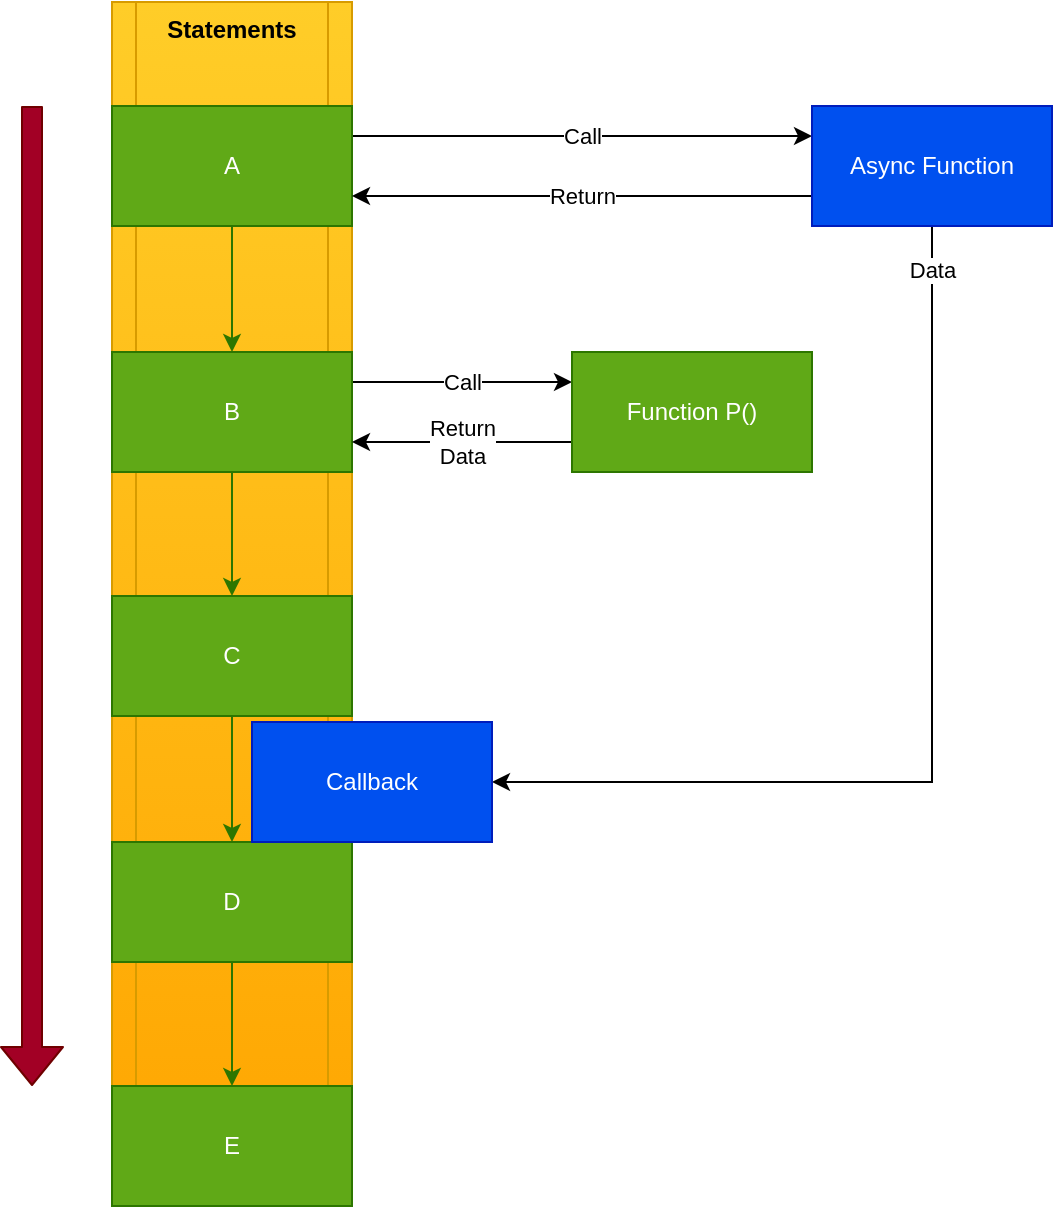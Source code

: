 <mxfile version="13.7.9" type="device" pages="2"><diagram id="Tn3ob_EZ5tPKLnfEkbDc" name="Asynchroon"><mxGraphModel dx="1086" dy="816" grid="1" gridSize="10" guides="1" tooltips="1" connect="1" arrows="1" fold="1" page="1" pageScale="1" pageWidth="827" pageHeight="1169" math="0" shadow="0"><root><mxCell id="0"/><mxCell id="1" parent="0"/><mxCell id="YTraXLFAfgNVhgNHvxXT-17" value="Statements" style="shape=process;whiteSpace=wrap;html=1;backgroundOutline=1;verticalAlign=top;fontStyle=1;gradientColor=#ffa500;fillColor=#ffcd28;strokeColor=#d79b00;" vertex="1" parent="1"><mxGeometry x="90" y="38" width="120" height="600" as="geometry"/></mxCell><mxCell id="YTraXLFAfgNVhgNHvxXT-8" value="Call" style="edgeStyle=orthogonalEdgeStyle;rounded=0;orthogonalLoop=1;jettySize=auto;html=1;exitX=1;exitY=0.25;exitDx=0;exitDy=0;entryX=0;entryY=0.25;entryDx=0;entryDy=0;" edge="1" parent="1" source="YTraXLFAfgNVhgNHvxXT-1" target="YTraXLFAfgNVhgNHvxXT-7"><mxGeometry relative="1" as="geometry"/></mxCell><mxCell id="YTraXLFAfgNVhgNHvxXT-12" style="edgeStyle=orthogonalEdgeStyle;rounded=0;orthogonalLoop=1;jettySize=auto;html=1;exitX=0.5;exitY=1;exitDx=0;exitDy=0;fillColor=#60a917;strokeColor=#2D7600;" edge="1" parent="1" source="YTraXLFAfgNVhgNHvxXT-1" target="YTraXLFAfgNVhgNHvxXT-4"><mxGeometry relative="1" as="geometry"/></mxCell><mxCell id="YTraXLFAfgNVhgNHvxXT-1" value="A" style="rounded=0;whiteSpace=wrap;html=1;fillColor=#60a917;strokeColor=#2D7600;fontColor=#ffffff;" vertex="1" parent="1"><mxGeometry x="90" y="90" width="120" height="60" as="geometry"/></mxCell><mxCell id="YTraXLFAfgNVhgNHvxXT-14" style="edgeStyle=orthogonalEdgeStyle;rounded=0;orthogonalLoop=1;jettySize=auto;html=1;exitX=0.5;exitY=1;exitDx=0;exitDy=0;fillColor=#60a917;strokeColor=#2D7600;" edge="1" parent="1" source="YTraXLFAfgNVhgNHvxXT-2" target="YTraXLFAfgNVhgNHvxXT-3"><mxGeometry relative="1" as="geometry"/></mxCell><mxCell id="YTraXLFAfgNVhgNHvxXT-2" value="C" style="rounded=0;whiteSpace=wrap;html=1;fillColor=#60a917;strokeColor=#2D7600;fontColor=#ffffff;" vertex="1" parent="1"><mxGeometry x="90" y="335" width="120" height="60" as="geometry"/></mxCell><mxCell id="YTraXLFAfgNVhgNHvxXT-15" style="edgeStyle=orthogonalEdgeStyle;rounded=0;orthogonalLoop=1;jettySize=auto;html=1;exitX=0.5;exitY=1;exitDx=0;exitDy=0;entryX=0.5;entryY=0;entryDx=0;entryDy=0;fillColor=#60a917;strokeColor=#2D7600;" edge="1" parent="1" source="YTraXLFAfgNVhgNHvxXT-3" target="YTraXLFAfgNVhgNHvxXT-5"><mxGeometry relative="1" as="geometry"/></mxCell><mxCell id="YTraXLFAfgNVhgNHvxXT-3" value="D" style="rounded=0;whiteSpace=wrap;html=1;fillColor=#60a917;strokeColor=#2D7600;fontColor=#ffffff;" vertex="1" parent="1"><mxGeometry x="90" y="458" width="120" height="60" as="geometry"/></mxCell><mxCell id="YTraXLFAfgNVhgNHvxXT-13" style="edgeStyle=orthogonalEdgeStyle;rounded=0;orthogonalLoop=1;jettySize=auto;html=1;exitX=0.5;exitY=1;exitDx=0;exitDy=0;fillColor=#60a917;strokeColor=#2D7600;" edge="1" parent="1" source="YTraXLFAfgNVhgNHvxXT-4" target="YTraXLFAfgNVhgNHvxXT-2"><mxGeometry relative="1" as="geometry"/></mxCell><mxCell id="YTraXLFAfgNVhgNHvxXT-19" value="Call" style="edgeStyle=orthogonalEdgeStyle;rounded=0;orthogonalLoop=1;jettySize=auto;html=1;exitX=1;exitY=0.25;exitDx=0;exitDy=0;entryX=0;entryY=0.25;entryDx=0;entryDy=0;" edge="1" parent="1" source="YTraXLFAfgNVhgNHvxXT-4" target="YTraXLFAfgNVhgNHvxXT-18"><mxGeometry relative="1" as="geometry"/></mxCell><mxCell id="YTraXLFAfgNVhgNHvxXT-4" value="B" style="rounded=0;whiteSpace=wrap;html=1;fillColor=#60a917;strokeColor=#2D7600;fontColor=#ffffff;" vertex="1" parent="1"><mxGeometry x="90" y="213" width="120" height="60" as="geometry"/></mxCell><mxCell id="YTraXLFAfgNVhgNHvxXT-5" value="E" style="rounded=0;whiteSpace=wrap;html=1;fillColor=#60a917;strokeColor=#2D7600;fontColor=#ffffff;" vertex="1" parent="1"><mxGeometry x="90" y="580" width="120" height="60" as="geometry"/></mxCell><mxCell id="YTraXLFAfgNVhgNHvxXT-6" value="" style="shape=flexArrow;endArrow=classic;html=1;fillColor=#a20025;strokeColor=#6F0000;" edge="1" parent="1"><mxGeometry width="50" height="50" relative="1" as="geometry"><mxPoint x="50" y="90" as="sourcePoint"/><mxPoint x="50" y="580" as="targetPoint"/></mxGeometry></mxCell><mxCell id="YTraXLFAfgNVhgNHvxXT-9" value="Return" style="edgeStyle=orthogonalEdgeStyle;rounded=0;orthogonalLoop=1;jettySize=auto;html=1;exitX=0;exitY=0.75;exitDx=0;exitDy=0;entryX=1;entryY=0.75;entryDx=0;entryDy=0;" edge="1" parent="1" source="YTraXLFAfgNVhgNHvxXT-7" target="YTraXLFAfgNVhgNHvxXT-1"><mxGeometry relative="1" as="geometry"/></mxCell><mxCell id="YTraXLFAfgNVhgNHvxXT-11" value="Data" style="edgeStyle=orthogonalEdgeStyle;rounded=0;orthogonalLoop=1;jettySize=auto;html=1;exitX=0.5;exitY=1;exitDx=0;exitDy=0;entryX=1;entryY=0.5;entryDx=0;entryDy=0;" edge="1" parent="1" source="YTraXLFAfgNVhgNHvxXT-7" target="YTraXLFAfgNVhgNHvxXT-10"><mxGeometry x="-0.913" relative="1" as="geometry"><mxPoint as="offset"/></mxGeometry></mxCell><mxCell id="YTraXLFAfgNVhgNHvxXT-7" value="Async Function" style="rounded=0;whiteSpace=wrap;html=1;fillColor=#0050ef;strokeColor=#001DBC;fontColor=#ffffff;" vertex="1" parent="1"><mxGeometry x="440" y="90" width="120" height="60" as="geometry"/></mxCell><mxCell id="YTraXLFAfgNVhgNHvxXT-10" value="Callback" style="rounded=0;whiteSpace=wrap;html=1;fillColor=#0050ef;strokeColor=#001DBC;fontColor=#ffffff;" vertex="1" parent="1"><mxGeometry x="160" y="398" width="120" height="60" as="geometry"/></mxCell><mxCell id="YTraXLFAfgNVhgNHvxXT-20" value="Return&lt;br&gt;Data" style="edgeStyle=orthogonalEdgeStyle;rounded=0;orthogonalLoop=1;jettySize=auto;html=1;exitX=0;exitY=0.75;exitDx=0;exitDy=0;entryX=1;entryY=0.75;entryDx=0;entryDy=0;" edge="1" parent="1" source="YTraXLFAfgNVhgNHvxXT-18" target="YTraXLFAfgNVhgNHvxXT-4"><mxGeometry relative="1" as="geometry"/></mxCell><mxCell id="YTraXLFAfgNVhgNHvxXT-18" value="Function P()" style="rounded=0;whiteSpace=wrap;html=1;fillColor=#60a917;strokeColor=#2D7600;fontColor=#ffffff;" vertex="1" parent="1"><mxGeometry x="320" y="213" width="120" height="60" as="geometry"/></mxCell></root></mxGraphModel></diagram><diagram name="Asynchroon2" id="a7dhMmHlrTiW5e_Gd0oF"><mxGraphModel dx="1278" dy="960" grid="1" gridSize="10" guides="1" tooltips="1" connect="1" arrows="1" fold="1" page="1" pageScale="1" pageWidth="827" pageHeight="1169" math="0" shadow="0"><root><mxCell id="xfnNWjHSZMLxGtrKzbM5-0"/><mxCell id="xfnNWjHSZMLxGtrKzbM5-1" parent="xfnNWjHSZMLxGtrKzbM5-0"/><mxCell id="xfnNWjHSZMLxGtrKzbM5-2" value="Statements" style="shape=process;whiteSpace=wrap;html=1;backgroundOutline=1;verticalAlign=top;fontStyle=1;gradientColor=#ffa500;fillColor=#ffcd28;strokeColor=#d79b00;" vertex="1" parent="xfnNWjHSZMLxGtrKzbM5-1"><mxGeometry x="90" y="38" width="120" height="600" as="geometry"/></mxCell><mxCell id="xfnNWjHSZMLxGtrKzbM5-3" value="Call" style="edgeStyle=orthogonalEdgeStyle;rounded=0;orthogonalLoop=1;jettySize=auto;html=1;exitX=1;exitY=0.25;exitDx=0;exitDy=0;entryX=0;entryY=0.25;entryDx=0;entryDy=0;" edge="1" parent="xfnNWjHSZMLxGtrKzbM5-1" source="xfnNWjHSZMLxGtrKzbM5-5" target="xfnNWjHSZMLxGtrKzbM5-17"><mxGeometry relative="1" as="geometry"/></mxCell><mxCell id="xfnNWjHSZMLxGtrKzbM5-4" style="edgeStyle=orthogonalEdgeStyle;rounded=0;orthogonalLoop=1;jettySize=auto;html=1;exitX=0.5;exitY=1;exitDx=0;exitDy=0;fillColor=#60a917;strokeColor=#2D7600;" edge="1" parent="xfnNWjHSZMLxGtrKzbM5-1" source="xfnNWjHSZMLxGtrKzbM5-5" target="xfnNWjHSZMLxGtrKzbM5-12"><mxGeometry relative="1" as="geometry"/></mxCell><mxCell id="xfnNWjHSZMLxGtrKzbM5-5" value="A" style="rounded=0;whiteSpace=wrap;html=1;fillColor=#60a917;strokeColor=#2D7600;fontColor=#ffffff;" vertex="1" parent="xfnNWjHSZMLxGtrKzbM5-1"><mxGeometry x="90" y="90" width="120" height="60" as="geometry"/></mxCell><mxCell id="xfnNWjHSZMLxGtrKzbM5-6" style="edgeStyle=orthogonalEdgeStyle;rounded=0;orthogonalLoop=1;jettySize=auto;html=1;exitX=0.5;exitY=1;exitDx=0;exitDy=0;fillColor=#60a917;strokeColor=#2D7600;" edge="1" parent="xfnNWjHSZMLxGtrKzbM5-1" source="xfnNWjHSZMLxGtrKzbM5-7" target="xfnNWjHSZMLxGtrKzbM5-9"><mxGeometry relative="1" as="geometry"/></mxCell><mxCell id="xfnNWjHSZMLxGtrKzbM5-7" value="C" style="rounded=0;whiteSpace=wrap;html=1;fillColor=#60a917;strokeColor=#2D7600;fontColor=#ffffff;" vertex="1" parent="xfnNWjHSZMLxGtrKzbM5-1"><mxGeometry x="90" y="335" width="120" height="60" as="geometry"/></mxCell><mxCell id="xfnNWjHSZMLxGtrKzbM5-8" style="edgeStyle=orthogonalEdgeStyle;rounded=0;orthogonalLoop=1;jettySize=auto;html=1;exitX=0.5;exitY=1;exitDx=0;exitDy=0;entryX=0.5;entryY=0;entryDx=0;entryDy=0;fillColor=#60a917;strokeColor=#2D7600;" edge="1" parent="xfnNWjHSZMLxGtrKzbM5-1" source="xfnNWjHSZMLxGtrKzbM5-9" target="xfnNWjHSZMLxGtrKzbM5-13"><mxGeometry relative="1" as="geometry"/></mxCell><mxCell id="xfnNWjHSZMLxGtrKzbM5-9" value="D" style="rounded=0;whiteSpace=wrap;html=1;fillColor=#60a917;strokeColor=#2D7600;fontColor=#ffffff;" vertex="1" parent="xfnNWjHSZMLxGtrKzbM5-1"><mxGeometry x="90" y="458" width="120" height="60" as="geometry"/></mxCell><mxCell id="xfnNWjHSZMLxGtrKzbM5-10" style="edgeStyle=orthogonalEdgeStyle;rounded=0;orthogonalLoop=1;jettySize=auto;html=1;exitX=0.5;exitY=1;exitDx=0;exitDy=0;fillColor=#60a917;strokeColor=#2D7600;" edge="1" parent="xfnNWjHSZMLxGtrKzbM5-1" source="xfnNWjHSZMLxGtrKzbM5-12" target="xfnNWjHSZMLxGtrKzbM5-7"><mxGeometry relative="1" as="geometry"/></mxCell><mxCell id="xfnNWjHSZMLxGtrKzbM5-11" value="Call" style="edgeStyle=orthogonalEdgeStyle;rounded=0;orthogonalLoop=1;jettySize=auto;html=1;exitX=1;exitY=0.25;exitDx=0;exitDy=0;entryX=0;entryY=0.25;entryDx=0;entryDy=0;" edge="1" parent="xfnNWjHSZMLxGtrKzbM5-1" source="xfnNWjHSZMLxGtrKzbM5-12" target="xfnNWjHSZMLxGtrKzbM5-20"><mxGeometry relative="1" as="geometry"/></mxCell><mxCell id="xfnNWjHSZMLxGtrKzbM5-12" value="B" style="rounded=0;whiteSpace=wrap;html=1;fillColor=#60a917;strokeColor=#2D7600;fontColor=#ffffff;" vertex="1" parent="xfnNWjHSZMLxGtrKzbM5-1"><mxGeometry x="90" y="213" width="120" height="60" as="geometry"/></mxCell><mxCell id="xfnNWjHSZMLxGtrKzbM5-13" value="E" style="rounded=0;whiteSpace=wrap;html=1;fillColor=#60a917;strokeColor=#2D7600;fontColor=#ffffff;" vertex="1" parent="xfnNWjHSZMLxGtrKzbM5-1"><mxGeometry x="90" y="580" width="120" height="60" as="geometry"/></mxCell><mxCell id="xfnNWjHSZMLxGtrKzbM5-14" value="" style="shape=flexArrow;endArrow=classic;html=1;fillColor=#a20025;strokeColor=#6F0000;" edge="1" parent="xfnNWjHSZMLxGtrKzbM5-1"><mxGeometry width="50" height="50" relative="1" as="geometry"><mxPoint x="50" y="90" as="sourcePoint"/><mxPoint x="50" y="580" as="targetPoint"/></mxGeometry></mxCell><mxCell id="xfnNWjHSZMLxGtrKzbM5-15" value="Return" style="edgeStyle=orthogonalEdgeStyle;rounded=0;orthogonalLoop=1;jettySize=auto;html=1;exitX=0;exitY=0.75;exitDx=0;exitDy=0;entryX=1;entryY=0.75;entryDx=0;entryDy=0;" edge="1" parent="xfnNWjHSZMLxGtrKzbM5-1" source="xfnNWjHSZMLxGtrKzbM5-17" target="xfnNWjHSZMLxGtrKzbM5-5"><mxGeometry relative="1" as="geometry"/></mxCell><mxCell id="xfnNWjHSZMLxGtrKzbM5-16" value="Data" style="edgeStyle=orthogonalEdgeStyle;rounded=0;orthogonalLoop=1;jettySize=auto;html=1;exitX=0.5;exitY=1;exitDx=0;exitDy=0;entryX=0;entryY=0.5;entryDx=0;entryDy=0;" edge="1" parent="xfnNWjHSZMLxGtrKzbM5-1" source="xfnNWjHSZMLxGtrKzbM5-17" target="xfnNWjHSZMLxGtrKzbM5-18"><mxGeometry x="-0.7" relative="1" as="geometry"><mxPoint as="offset"/></mxGeometry></mxCell><mxCell id="xfnNWjHSZMLxGtrKzbM5-17" value="Async Function" style="rounded=0;whiteSpace=wrap;html=1;fillColor=#0050ef;strokeColor=#001DBC;fontColor=#ffffff;" vertex="1" parent="xfnNWjHSZMLxGtrKzbM5-1"><mxGeometry x="440" y="90" width="120" height="60" as="geometry"/></mxCell><mxCell id="xfnNWjHSZMLxGtrKzbM5-22" style="edgeStyle=orthogonalEdgeStyle;rounded=0;orthogonalLoop=1;jettySize=auto;html=1;exitX=1;exitY=0.25;exitDx=0;exitDy=0;entryX=0;entryY=0.25;entryDx=0;entryDy=0;" edge="1" parent="xfnNWjHSZMLxGtrKzbM5-1" source="xfnNWjHSZMLxGtrKzbM5-18" target="xfnNWjHSZMLxGtrKzbM5-21"><mxGeometry relative="1" as="geometry"/></mxCell><mxCell id="xfnNWjHSZMLxGtrKzbM5-18" value="Callback" style="rounded=0;whiteSpace=wrap;html=1;fillColor=#0050ef;strokeColor=#001DBC;fontColor=#ffffff;" vertex="1" parent="xfnNWjHSZMLxGtrKzbM5-1"><mxGeometry x="590" y="230" width="120" height="60" as="geometry"/></mxCell><mxCell id="xfnNWjHSZMLxGtrKzbM5-19" value="Return&lt;br&gt;Data" style="edgeStyle=orthogonalEdgeStyle;rounded=0;orthogonalLoop=1;jettySize=auto;html=1;exitX=0;exitY=0.75;exitDx=0;exitDy=0;entryX=1;entryY=0.75;entryDx=0;entryDy=0;" edge="1" parent="xfnNWjHSZMLxGtrKzbM5-1" source="xfnNWjHSZMLxGtrKzbM5-20" target="xfnNWjHSZMLxGtrKzbM5-12"><mxGeometry relative="1" as="geometry"/></mxCell><mxCell id="xfnNWjHSZMLxGtrKzbM5-20" value="Function P()" style="rounded=0;whiteSpace=wrap;html=1;fillColor=#60a917;strokeColor=#2D7600;fontColor=#ffffff;" vertex="1" parent="xfnNWjHSZMLxGtrKzbM5-1"><mxGeometry x="320" y="213" width="120" height="60" as="geometry"/></mxCell><mxCell id="xfnNWjHSZMLxGtrKzbM5-23" style="edgeStyle=orthogonalEdgeStyle;rounded=0;orthogonalLoop=1;jettySize=auto;html=1;exitX=0;exitY=0.75;exitDx=0;exitDy=0;entryX=1;entryY=0.75;entryDx=0;entryDy=0;" edge="1" parent="xfnNWjHSZMLxGtrKzbM5-1" source="xfnNWjHSZMLxGtrKzbM5-21" target="xfnNWjHSZMLxGtrKzbM5-18"><mxGeometry relative="1" as="geometry"/></mxCell><mxCell id="xfnNWjHSZMLxGtrKzbM5-21" value="Async Function" style="rounded=0;whiteSpace=wrap;html=1;fillColor=#0050ef;strokeColor=#001DBC;fontColor=#ffffff;" vertex="1" parent="xfnNWjHSZMLxGtrKzbM5-1"><mxGeometry x="790" y="230" width="120" height="60" as="geometry"/></mxCell><mxCell id="xfnNWjHSZMLxGtrKzbM5-24" value="Data" style="edgeStyle=orthogonalEdgeStyle;rounded=0;orthogonalLoop=1;jettySize=auto;html=1;exitX=0.5;exitY=1;exitDx=0;exitDy=0;" edge="1" parent="xfnNWjHSZMLxGtrKzbM5-1" source="xfnNWjHSZMLxGtrKzbM5-21" target="xfnNWjHSZMLxGtrKzbM5-26"><mxGeometry x="-0.7" relative="1" as="geometry"><mxPoint x="510.0" y="160" as="sourcePoint"/><mxPoint x="600" y="270" as="targetPoint"/><mxPoint as="offset"/></mxGeometry></mxCell><mxCell id="xfnNWjHSZMLxGtrKzbM5-25" style="edgeStyle=orthogonalEdgeStyle;rounded=0;orthogonalLoop=1;jettySize=auto;html=1;exitX=1;exitY=0.25;exitDx=0;exitDy=0;entryX=0;entryY=0.25;entryDx=0;entryDy=0;" edge="1" parent="xfnNWjHSZMLxGtrKzbM5-1" source="xfnNWjHSZMLxGtrKzbM5-26" target="xfnNWjHSZMLxGtrKzbM5-28"><mxGeometry relative="1" as="geometry"/></mxCell><mxCell id="xfnNWjHSZMLxGtrKzbM5-26" value="Callback" style="rounded=0;whiteSpace=wrap;html=1;fillColor=#0050ef;strokeColor=#001DBC;fontColor=#ffffff;" vertex="1" parent="xfnNWjHSZMLxGtrKzbM5-1"><mxGeometry x="790" y="370" width="120" height="60" as="geometry"/></mxCell><mxCell id="xfnNWjHSZMLxGtrKzbM5-27" style="edgeStyle=orthogonalEdgeStyle;rounded=0;orthogonalLoop=1;jettySize=auto;html=1;exitX=0;exitY=0.75;exitDx=0;exitDy=0;entryX=1;entryY=0.75;entryDx=0;entryDy=0;" edge="1" parent="xfnNWjHSZMLxGtrKzbM5-1" source="xfnNWjHSZMLxGtrKzbM5-28" target="xfnNWjHSZMLxGtrKzbM5-26"><mxGeometry relative="1" as="geometry"/></mxCell><mxCell id="xfnNWjHSZMLxGtrKzbM5-28" value="Async Function" style="rounded=0;whiteSpace=wrap;html=1;fillColor=#0050ef;strokeColor=#001DBC;fontColor=#ffffff;" vertex="1" parent="xfnNWjHSZMLxGtrKzbM5-1"><mxGeometry x="990" y="370" width="120" height="60" as="geometry"/></mxCell><mxCell id="xfnNWjHSZMLxGtrKzbM5-29" style="edgeStyle=orthogonalEdgeStyle;rounded=0;orthogonalLoop=1;jettySize=auto;html=1;exitX=1;exitY=0.25;exitDx=0;exitDy=0;entryX=0;entryY=0.25;entryDx=0;entryDy=0;" edge="1" parent="xfnNWjHSZMLxGtrKzbM5-1" source="xfnNWjHSZMLxGtrKzbM5-30" target="xfnNWjHSZMLxGtrKzbM5-32"><mxGeometry relative="1" as="geometry"/></mxCell><mxCell id="xfnNWjHSZMLxGtrKzbM5-30" value="Callback" style="rounded=0;whiteSpace=wrap;html=1;fillColor=#0050ef;strokeColor=#001DBC;fontColor=#ffffff;" vertex="1" parent="xfnNWjHSZMLxGtrKzbM5-1"><mxGeometry x="990" y="525" width="120" height="60" as="geometry"/></mxCell><mxCell id="xfnNWjHSZMLxGtrKzbM5-31" style="edgeStyle=orthogonalEdgeStyle;rounded=0;orthogonalLoop=1;jettySize=auto;html=1;exitX=0;exitY=0.75;exitDx=0;exitDy=0;entryX=1;entryY=0.75;entryDx=0;entryDy=0;" edge="1" parent="xfnNWjHSZMLxGtrKzbM5-1" source="xfnNWjHSZMLxGtrKzbM5-32" target="xfnNWjHSZMLxGtrKzbM5-30"><mxGeometry relative="1" as="geometry"/></mxCell><mxCell id="xfnNWjHSZMLxGtrKzbM5-32" value="Async Function" style="rounded=0;whiteSpace=wrap;html=1;fillColor=#0050ef;strokeColor=#001DBC;fontColor=#ffffff;" vertex="1" parent="xfnNWjHSZMLxGtrKzbM5-1"><mxGeometry x="1190" y="525" width="120" height="60" as="geometry"/></mxCell><mxCell id="xfnNWjHSZMLxGtrKzbM5-33" value="Data" style="edgeStyle=orthogonalEdgeStyle;rounded=0;orthogonalLoop=1;jettySize=auto;html=1;exitX=0.5;exitY=1;exitDx=0;exitDy=0;" edge="1" parent="xfnNWjHSZMLxGtrKzbM5-1" source="xfnNWjHSZMLxGtrKzbM5-28" target="xfnNWjHSZMLxGtrKzbM5-30"><mxGeometry x="-0.7" relative="1" as="geometry"><mxPoint x="860" y="300" as="sourcePoint"/><mxPoint x="860" y="380" as="targetPoint"/><mxPoint as="offset"/></mxGeometry></mxCell></root></mxGraphModel></diagram></mxfile>